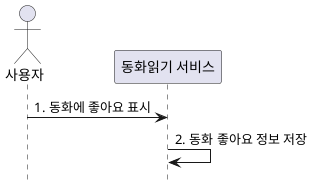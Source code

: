@startuml lv1_us01
/'
생성 동화 사용자 피드백 반영
'/
hide footbox

actor 사용자 as usr
participant "동화읽기 서비스" as srv

usr -> srv : 1. 동화에 좋아요 표시
srv -> srv : 2. 동화 좋아요 정보 저장

@enduml